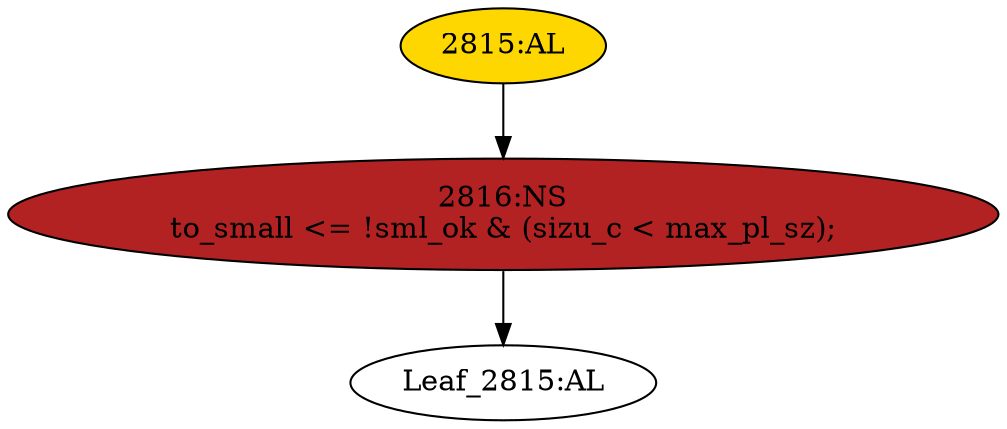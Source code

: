 strict digraph "" {
	node [label="\N"];
	"2815:AL"	 [ast="<pyverilog.vparser.ast.Always object at 0x7f13b554d410>",
		clk_sens=True,
		fillcolor=gold,
		label="2815:AL",
		sens="['clk']",
		statements="[]",
		style=filled,
		typ=Always,
		use_var="['max_pl_sz', 'sml_ok', 'sizu_c']"];
	"2816:NS"	 [ast="<pyverilog.vparser.ast.NonblockingSubstitution object at 0x7f13b554d510>",
		fillcolor=firebrick,
		label="2816:NS
to_small <= !sml_ok & (sizu_c < max_pl_sz);",
		statements="[<pyverilog.vparser.ast.NonblockingSubstitution object at 0x7f13b554d510>]",
		style=filled,
		typ=NonblockingSubstitution];
	"2815:AL" -> "2816:NS"	 [cond="[]",
		lineno=None];
	"Leaf_2815:AL"	 [def_var="['to_small']",
		label="Leaf_2815:AL"];
	"2816:NS" -> "Leaf_2815:AL"	 [cond="[]",
		lineno=None];
}
